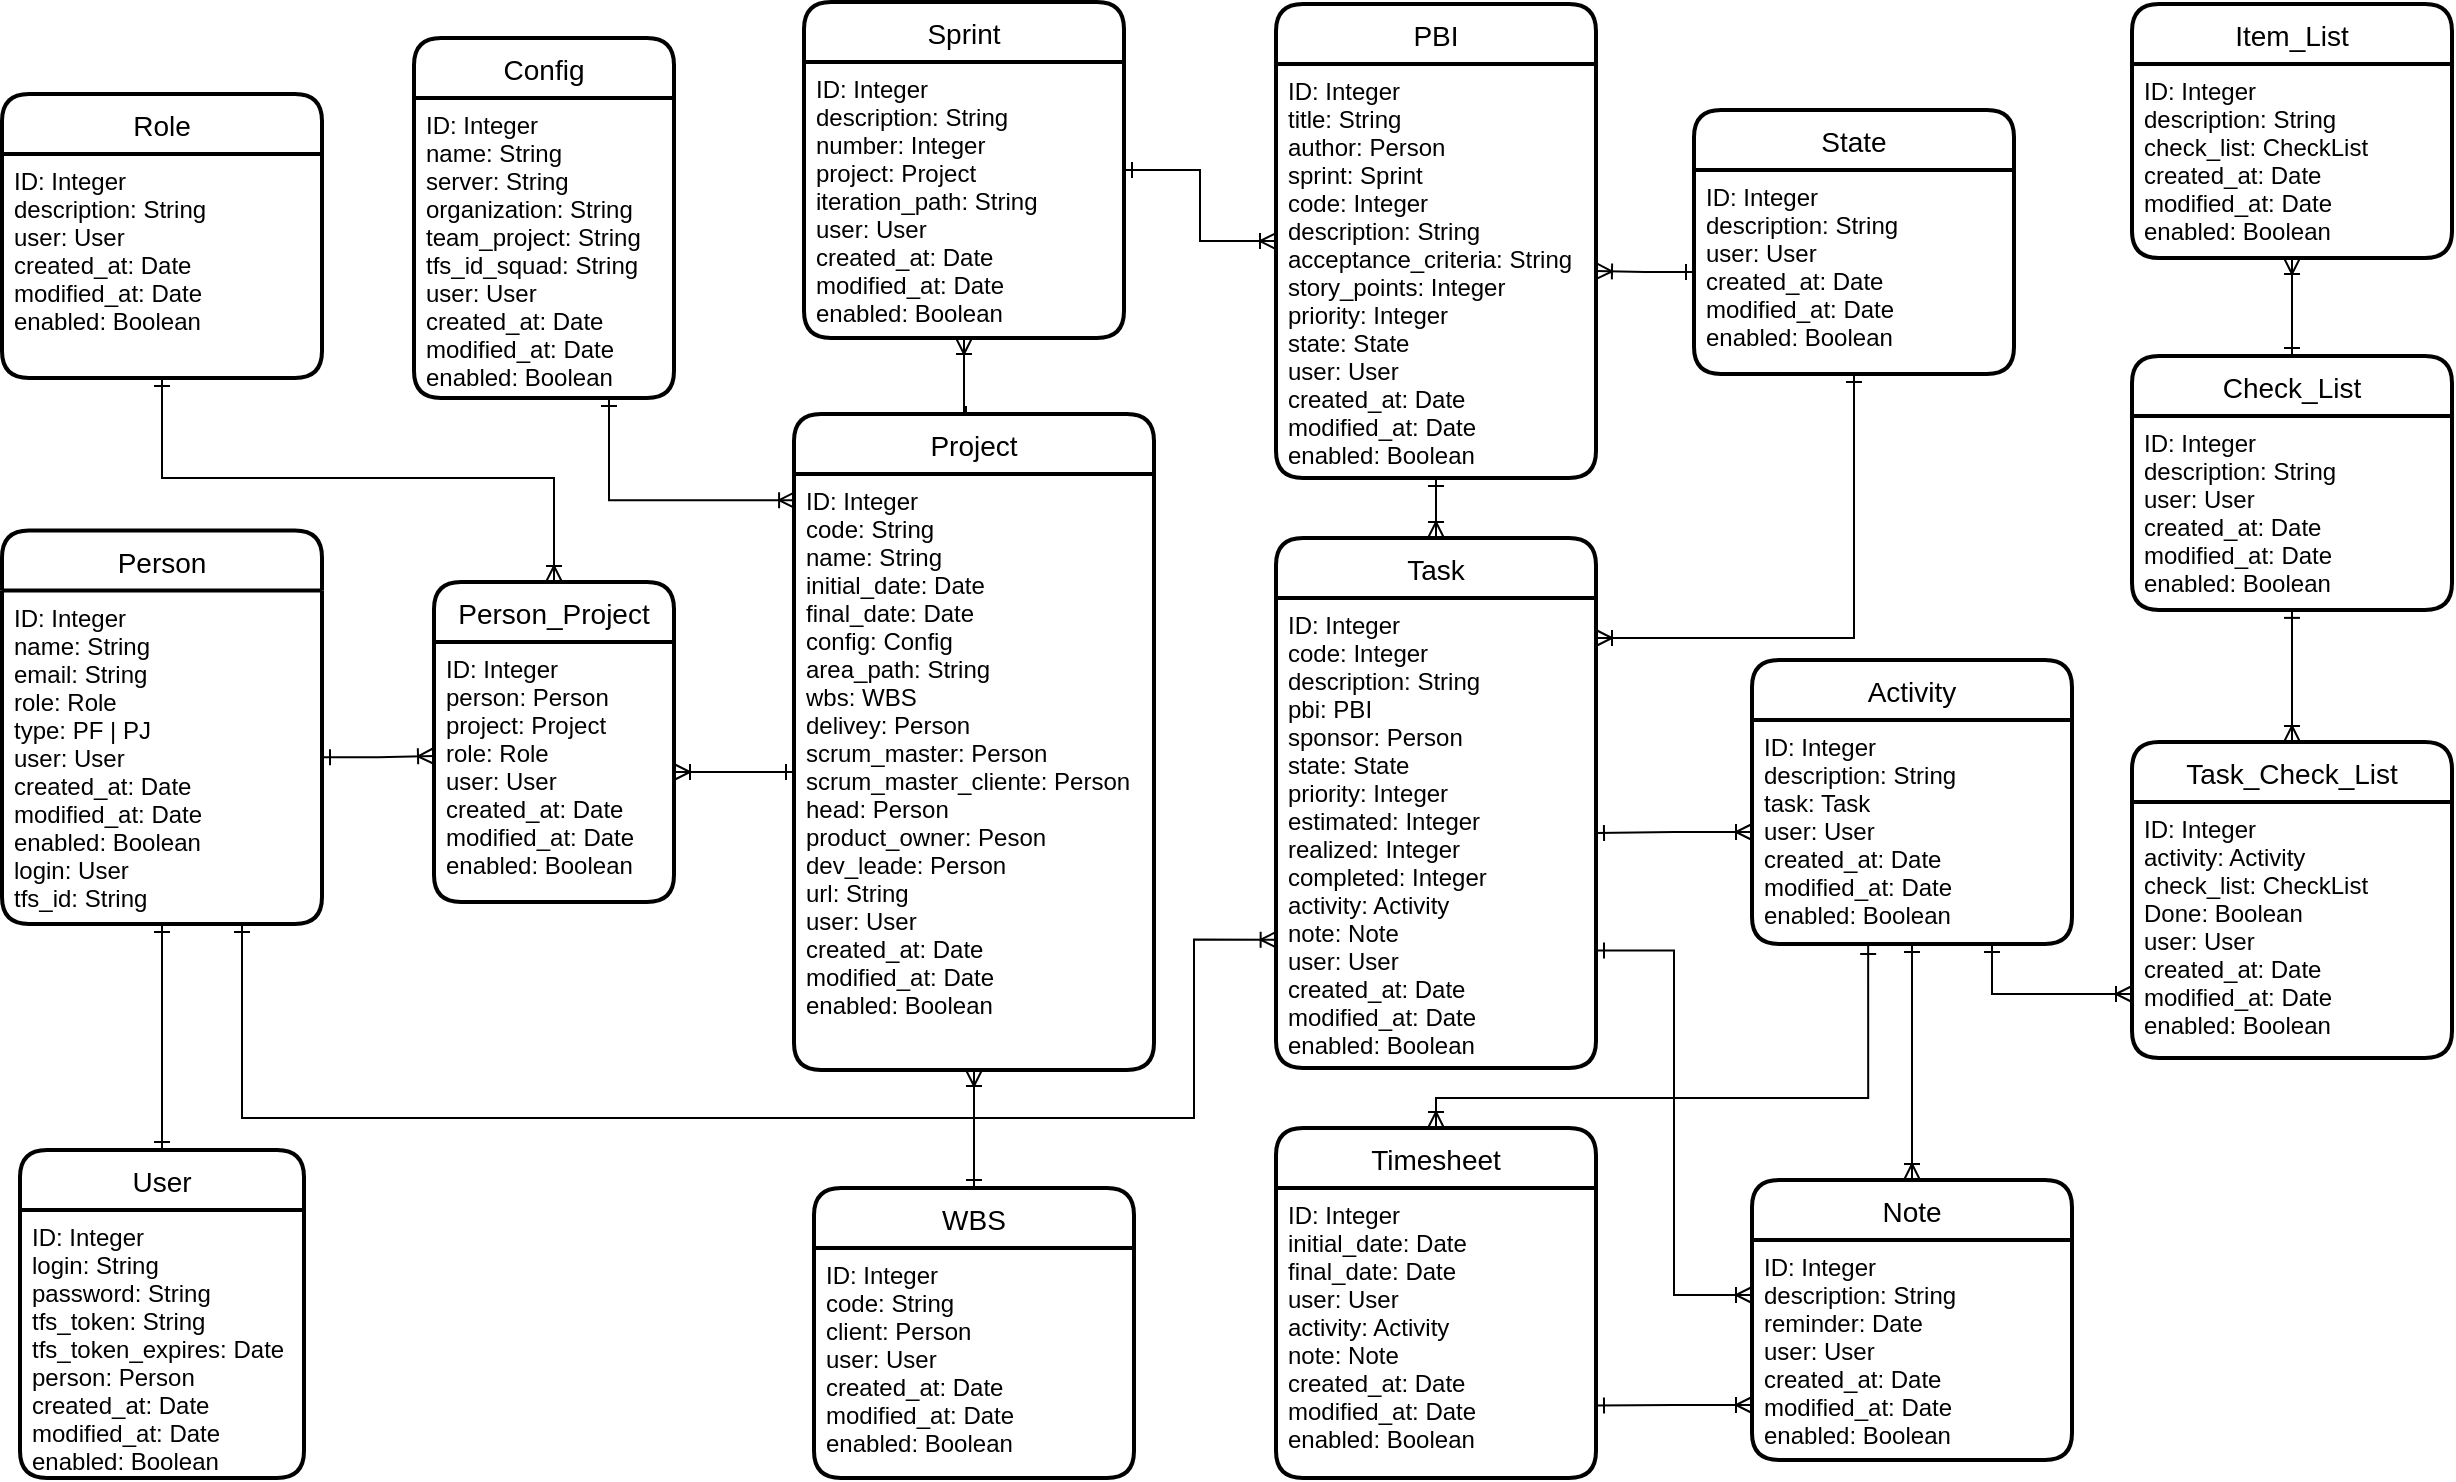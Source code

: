 <mxfile version="22.0.2" type="device">
  <diagram id="dXupZ79hsTiyQ5-BNEvF" name="Page-1">
    <mxGraphModel dx="1434" dy="820" grid="1" gridSize="10" guides="1" tooltips="1" connect="1" arrows="1" fold="1" page="1" pageScale="1" pageWidth="1169" pageHeight="827" math="0" shadow="0">
      <root>
        <mxCell id="0" />
        <mxCell id="1" parent="0" />
        <mxCell id="sTJ4fpbMYLxwgmFEZeXA-13" style="edgeStyle=orthogonalEdgeStyle;rounded=0;orthogonalLoop=1;jettySize=auto;html=1;exitX=0.5;exitY=0;exitDx=0;exitDy=0;entryX=0.5;entryY=1;entryDx=0;entryDy=0;endArrow=ERoneToMany;endFill=0;startArrow=ERone;startFill=0;" parent="1" source="BYlqbOLe8rqa4X753XVS-1" target="sTJ4fpbMYLxwgmFEZeXA-12" edge="1">
          <mxGeometry relative="1" as="geometry" />
        </mxCell>
        <mxCell id="BYlqbOLe8rqa4X753XVS-1" value="Project" style="swimlane;childLayout=stackLayout;horizontal=1;startSize=30;horizontalStack=0;rounded=1;fontSize=14;fontStyle=0;strokeWidth=2;resizeParent=0;resizeLast=1;shadow=0;dashed=0;align=center;" parent="1" vertex="1">
          <mxGeometry x="460" y="258" width="180" height="328" as="geometry" />
        </mxCell>
        <mxCell id="BYlqbOLe8rqa4X753XVS-2" value="ID: Integer&#xa;code: String&#xa;name: String&#xa;initial_date: Date&#xa;final_date: Date&#xa;config: Config&#xa;area_path: String&#xa;wbs: WBS&#xa;delivey: Person&#xa;scrum_master: Person&#xa;scrum_master_cliente: Person&#xa;head: Person&#xa;product_owner: Peson&#xa;dev_leade: Person&#xa;url: String&#xa;user: User&#xa;created_at: Date&#xa;modified_at: Date&#xa;enabled: Boolean" style="align=left;strokeColor=none;fillColor=none;spacingLeft=4;fontSize=12;verticalAlign=top;resizable=0;rotatable=0;part=1;" parent="BYlqbOLe8rqa4X753XVS-1" vertex="1">
          <mxGeometry y="30" width="180" height="298" as="geometry" />
        </mxCell>
        <mxCell id="WrPAGcL8VzTFxhTmAevk-1" value="Person" style="swimlane;childLayout=stackLayout;horizontal=1;startSize=30;horizontalStack=0;rounded=1;fontSize=14;fontStyle=0;strokeWidth=2;resizeParent=0;resizeLast=1;shadow=0;dashed=0;align=center;" parent="1" vertex="1">
          <mxGeometry x="64" y="316.25" width="160" height="196.75" as="geometry" />
        </mxCell>
        <mxCell id="WrPAGcL8VzTFxhTmAevk-2" value="ID: Integer&#xa;name: String&#xa;email: String&#xa;role: Role&#xa;type: PF | PJ&#xa;user: User&#xa;created_at: Date&#xa;modified_at: Date&#xa;enabled: Boolean&#xa;login: User&#xa;tfs_id: String" style="align=left;strokeColor=none;fillColor=none;spacingLeft=4;fontSize=12;verticalAlign=top;resizable=0;rotatable=0;part=1;" parent="WrPAGcL8VzTFxhTmAevk-1" vertex="1">
          <mxGeometry y="30" width="160" height="166.75" as="geometry" />
        </mxCell>
        <mxCell id="sTJ4fpbMYLxwgmFEZeXA-2" style="edgeStyle=orthogonalEdgeStyle;rounded=0;orthogonalLoop=1;jettySize=auto;html=1;exitX=1;exitY=0.5;exitDx=0;exitDy=0;endArrow=ERoneToMany;endFill=0;startArrow=ERone;startFill=0;" parent="1" source="WrPAGcL8VzTFxhTmAevk-2" edge="1">
          <mxGeometry relative="1" as="geometry">
            <mxPoint x="280" y="429" as="targetPoint" />
          </mxGeometry>
        </mxCell>
        <mxCell id="azZxZeqmAoJDCEGVXQoR-21" value="" style="edgeStyle=orthogonalEdgeStyle;rounded=0;orthogonalLoop=1;jettySize=auto;html=1;startArrow=ERone;startFill=0;endArrow=ERoneToMany;endFill=0;entryX=0.5;entryY=0;entryDx=0;entryDy=0;" parent="1" source="sTJ4fpbMYLxwgmFEZeXA-4" target="sTJ4fpbMYLxwgmFEZeXA-6" edge="1">
          <mxGeometry relative="1" as="geometry" />
        </mxCell>
        <mxCell id="sTJ4fpbMYLxwgmFEZeXA-4" value="PBI" style="swimlane;childLayout=stackLayout;horizontal=1;startSize=30;horizontalStack=0;rounded=1;fontSize=14;fontStyle=0;strokeWidth=2;resizeParent=0;resizeLast=1;shadow=0;dashed=0;align=center;" parent="1" vertex="1">
          <mxGeometry x="701" y="53.06" width="160" height="236.94" as="geometry" />
        </mxCell>
        <mxCell id="sTJ4fpbMYLxwgmFEZeXA-5" value="ID: Integer&#xa;title: String&#xa;author: Person&#xa;sprint: Sprint&#xa;code: Integer&#xa;description: String&#xa;acceptance_criteria: String&#xa;story_points: Integer&#xa;priority: Integer&#xa;state: State&#xa;user: User&#xa;created_at: Date&#xa;modified_at: Date&#xa;enabled: Boolean" style="align=left;strokeColor=none;fillColor=none;spacingLeft=4;fontSize=12;verticalAlign=top;resizable=0;rotatable=0;part=1;" parent="sTJ4fpbMYLxwgmFEZeXA-4" vertex="1">
          <mxGeometry y="30" width="160" height="206.94" as="geometry" />
        </mxCell>
        <mxCell id="sTJ4fpbMYLxwgmFEZeXA-6" value="Task" style="swimlane;childLayout=stackLayout;horizontal=1;startSize=30;horizontalStack=0;rounded=1;fontSize=14;fontStyle=0;strokeWidth=2;resizeParent=0;resizeLast=1;shadow=0;dashed=0;align=center;" parent="1" vertex="1">
          <mxGeometry x="701" y="320" width="160" height="265" as="geometry" />
        </mxCell>
        <mxCell id="sTJ4fpbMYLxwgmFEZeXA-7" value="ID: Integer&#xa;code: Integer&#xa;description: String&#xa;pbi: PBI&#xa;sponsor: Person&#xa;state: State&#xa;priority: Integer&#xa;estimated: Integer&#xa;realized: Integer&#xa;completed: Integer&#xa;activity: Activity&#xa;note: Note&#xa;user: User&#xa;created_at: Date&#xa;modified_at: Date&#xa;enabled: Boolean" style="align=left;strokeColor=none;fillColor=none;spacingLeft=4;fontSize=12;verticalAlign=top;resizable=0;rotatable=0;part=1;" parent="sTJ4fpbMYLxwgmFEZeXA-6" vertex="1">
          <mxGeometry y="30" width="160" height="235" as="geometry" />
        </mxCell>
        <mxCell id="sTJ4fpbMYLxwgmFEZeXA-9" value="Timesheet" style="swimlane;childLayout=stackLayout;horizontal=1;startSize=30;horizontalStack=0;rounded=1;fontSize=14;fontStyle=0;strokeWidth=2;resizeParent=0;resizeLast=1;shadow=0;dashed=0;align=center;" parent="1" vertex="1">
          <mxGeometry x="701" y="615" width="160" height="175" as="geometry" />
        </mxCell>
        <mxCell id="sTJ4fpbMYLxwgmFEZeXA-10" value="ID: Integer&#xa;initial_date: Date&#xa;final_date: Date&#xa;user: User&#xa;activity: Activity&#xa;note: Note&#xa;created_at: Date&#xa;modified_at: Date&#xa;enabled: Boolean" style="align=left;strokeColor=none;fillColor=none;spacingLeft=4;fontSize=12;verticalAlign=top;resizable=0;rotatable=0;part=1;" parent="sTJ4fpbMYLxwgmFEZeXA-9" vertex="1">
          <mxGeometry y="30" width="160" height="145" as="geometry" />
        </mxCell>
        <mxCell id="sTJ4fpbMYLxwgmFEZeXA-15" style="edgeStyle=orthogonalEdgeStyle;rounded=0;orthogonalLoop=1;jettySize=auto;html=1;entryX=0;entryY=0.5;entryDx=0;entryDy=0;startArrow=ERone;startFill=0;endArrow=ERoneToMany;endFill=0;" parent="1" source="sTJ4fpbMYLxwgmFEZeXA-11" target="sTJ4fpbMYLxwgmFEZeXA-4" edge="1">
          <mxGeometry relative="1" as="geometry" />
        </mxCell>
        <mxCell id="sTJ4fpbMYLxwgmFEZeXA-11" value="Sprint" style="swimlane;childLayout=stackLayout;horizontal=1;startSize=30;horizontalStack=0;rounded=1;fontSize=14;fontStyle=0;strokeWidth=2;resizeParent=0;resizeLast=1;shadow=0;dashed=0;align=center;" parent="1" vertex="1">
          <mxGeometry x="465" y="52" width="160" height="168" as="geometry" />
        </mxCell>
        <mxCell id="sTJ4fpbMYLxwgmFEZeXA-12" value="ID: Integer&#xa;description: String&#xa;number: Integer&#xa;project: Project&#xa;iteration_path: String&#xa;user: User&#xa;created_at: Date&#xa;modified_at: Date&#xa;enabled: Boolean" style="align=left;strokeColor=none;fillColor=none;spacingLeft=4;fontSize=12;verticalAlign=top;resizable=0;rotatable=0;part=1;" parent="sTJ4fpbMYLxwgmFEZeXA-11" vertex="1">
          <mxGeometry y="30" width="160" height="138" as="geometry" />
        </mxCell>
        <mxCell id="sTJ4fpbMYLxwgmFEZeXA-16" value="Role" style="swimlane;childLayout=stackLayout;horizontal=1;startSize=30;horizontalStack=0;rounded=1;fontSize=14;fontStyle=0;strokeWidth=2;resizeParent=0;resizeLast=1;shadow=0;dashed=0;align=center;" parent="1" vertex="1">
          <mxGeometry x="64" y="98.03" width="160" height="141.97" as="geometry" />
        </mxCell>
        <mxCell id="sTJ4fpbMYLxwgmFEZeXA-17" value="ID: Integer&#xa;description: String&#xa;user: User&#xa;created_at: Date&#xa;modified_at: Date&#xa;enabled: Boolean" style="align=left;strokeColor=none;fillColor=none;spacingLeft=4;fontSize=12;verticalAlign=top;resizable=0;rotatable=0;part=1;" parent="sTJ4fpbMYLxwgmFEZeXA-16" vertex="1">
          <mxGeometry y="30" width="160" height="111.97" as="geometry" />
        </mxCell>
        <mxCell id="sTJ4fpbMYLxwgmFEZeXA-19" style="edgeStyle=orthogonalEdgeStyle;rounded=0;orthogonalLoop=1;jettySize=auto;html=1;exitX=0.5;exitY=1;exitDx=0;exitDy=0;startArrow=ERone;startFill=0;endArrow=ERoneToMany;endFill=0;entryX=0.5;entryY=0;entryDx=0;entryDy=0;" parent="1" source="sTJ4fpbMYLxwgmFEZeXA-17" target="FTfhBZW4owyaXDvI-sUd-5" edge="1">
          <mxGeometry relative="1" as="geometry">
            <mxPoint x="330" y="220" as="targetPoint" />
            <Array as="points">
              <mxPoint x="144" y="290" />
              <mxPoint x="340" y="290" />
            </Array>
          </mxGeometry>
        </mxCell>
        <mxCell id="azZxZeqmAoJDCEGVXQoR-1" value="State" style="swimlane;childLayout=stackLayout;horizontal=1;startSize=30;horizontalStack=0;rounded=1;fontSize=14;fontStyle=0;strokeWidth=2;resizeParent=0;resizeLast=1;shadow=0;dashed=0;align=center;" parent="1" vertex="1">
          <mxGeometry x="910" y="106.03" width="160" height="131.97" as="geometry" />
        </mxCell>
        <mxCell id="azZxZeqmAoJDCEGVXQoR-2" value="ID: Integer&#xa;description: String&#xa;user: User&#xa;created_at: Date&#xa;modified_at: Date&#xa;enabled: Boolean" style="align=left;strokeColor=none;fillColor=none;spacingLeft=4;fontSize=12;verticalAlign=top;resizable=0;rotatable=0;part=1;" parent="azZxZeqmAoJDCEGVXQoR-1" vertex="1">
          <mxGeometry y="30" width="160" height="101.97" as="geometry" />
        </mxCell>
        <mxCell id="azZxZeqmAoJDCEGVXQoR-4" value="" style="edgeStyle=orthogonalEdgeStyle;rounded=0;orthogonalLoop=1;jettySize=auto;html=1;endArrow=ERoneToMany;endFill=0;startArrow=ERone;startFill=0;" parent="1" source="azZxZeqmAoJDCEGVXQoR-2" target="sTJ4fpbMYLxwgmFEZeXA-5" edge="1">
          <mxGeometry relative="1" as="geometry" />
        </mxCell>
        <mxCell id="azZxZeqmAoJDCEGVXQoR-5" style="edgeStyle=orthogonalEdgeStyle;rounded=0;orthogonalLoop=1;jettySize=auto;html=1;exitX=0.5;exitY=1;exitDx=0;exitDy=0;startArrow=ERone;startFill=0;endArrow=ERoneToMany;endFill=0;" parent="1" source="azZxZeqmAoJDCEGVXQoR-2" edge="1">
          <mxGeometry relative="1" as="geometry">
            <mxPoint x="861" y="370" as="targetPoint" />
            <Array as="points">
              <mxPoint x="990" y="370" />
            </Array>
          </mxGeometry>
        </mxCell>
        <mxCell id="azZxZeqmAoJDCEGVXQoR-6" value="Activity" style="swimlane;childLayout=stackLayout;horizontal=1;startSize=30;horizontalStack=0;rounded=1;fontSize=14;fontStyle=0;strokeWidth=2;resizeParent=0;resizeLast=1;shadow=0;dashed=0;align=center;" parent="1" vertex="1">
          <mxGeometry x="939" y="381" width="160" height="142" as="geometry" />
        </mxCell>
        <mxCell id="azZxZeqmAoJDCEGVXQoR-7" value="ID: Integer&#xa;description: String&#xa;task: Task&#xa;user: User&#xa;created_at: Date&#xa;modified_at: Date&#xa;enabled: Boolean" style="align=left;strokeColor=none;fillColor=none;spacingLeft=4;fontSize=12;verticalAlign=top;resizable=0;rotatable=0;part=1;" parent="azZxZeqmAoJDCEGVXQoR-6" vertex="1">
          <mxGeometry y="30" width="160" height="112" as="geometry" />
        </mxCell>
        <mxCell id="azZxZeqmAoJDCEGVXQoR-8" value="" style="edgeStyle=orthogonalEdgeStyle;rounded=0;orthogonalLoop=1;jettySize=auto;html=1;startArrow=ERoneToMany;startFill=0;endArrow=ERone;endFill=0;" parent="1" source="azZxZeqmAoJDCEGVXQoR-7" target="sTJ4fpbMYLxwgmFEZeXA-7" edge="1">
          <mxGeometry relative="1" as="geometry" />
        </mxCell>
        <mxCell id="azZxZeqmAoJDCEGVXQoR-32" value="" style="edgeStyle=orthogonalEdgeStyle;rounded=0;orthogonalLoop=1;jettySize=auto;html=1;startArrow=ERoneToMany;startFill=0;endArrow=ERone;endFill=0;" parent="1" source="azZxZeqmAoJDCEGVXQoR-11" target="azZxZeqmAoJDCEGVXQoR-7" edge="1">
          <mxGeometry relative="1" as="geometry" />
        </mxCell>
        <mxCell id="azZxZeqmAoJDCEGVXQoR-11" value="Note" style="swimlane;childLayout=stackLayout;horizontal=1;startSize=30;horizontalStack=0;rounded=1;fontSize=14;fontStyle=0;strokeWidth=2;resizeParent=0;resizeLast=1;shadow=0;dashed=0;align=center;" parent="1" vertex="1">
          <mxGeometry x="939" y="641" width="160" height="140" as="geometry" />
        </mxCell>
        <mxCell id="azZxZeqmAoJDCEGVXQoR-12" value="ID: Integer&#xa;description: String&#xa;reminder: Date&#xa;user: User&#xa;created_at: Date&#xa;modified_at: Date&#xa;enabled: Boolean" style="align=left;strokeColor=none;fillColor=none;spacingLeft=4;fontSize=12;verticalAlign=top;resizable=0;rotatable=0;part=1;" parent="azZxZeqmAoJDCEGVXQoR-11" vertex="1">
          <mxGeometry y="30" width="160" height="110" as="geometry" />
        </mxCell>
        <mxCell id="azZxZeqmAoJDCEGVXQoR-24" value="" style="edgeStyle=orthogonalEdgeStyle;rounded=0;orthogonalLoop=1;jettySize=auto;html=1;startArrow=ERone;startFill=0;endArrow=ERoneToMany;endFill=0;" parent="1" source="azZxZeqmAoJDCEGVXQoR-13" target="BYlqbOLe8rqa4X753XVS-2" edge="1">
          <mxGeometry relative="1" as="geometry" />
        </mxCell>
        <mxCell id="azZxZeqmAoJDCEGVXQoR-13" value="WBS" style="swimlane;childLayout=stackLayout;horizontal=1;startSize=30;horizontalStack=0;rounded=1;fontSize=14;fontStyle=0;strokeWidth=2;resizeParent=0;resizeLast=1;shadow=0;dashed=0;align=center;" parent="1" vertex="1">
          <mxGeometry x="470" y="645" width="160" height="145" as="geometry" />
        </mxCell>
        <mxCell id="azZxZeqmAoJDCEGVXQoR-14" value="ID: Integer&#xa;code: String&#xa;client: Person&#xa;user: User&#xa;created_at: Date&#xa;modified_at: Date&#xa;enabled: Boolean" style="align=left;strokeColor=none;fillColor=none;spacingLeft=4;fontSize=12;verticalAlign=top;resizable=0;rotatable=0;part=1;" parent="azZxZeqmAoJDCEGVXQoR-13" vertex="1">
          <mxGeometry y="30" width="160" height="115" as="geometry" />
        </mxCell>
        <mxCell id="azZxZeqmAoJDCEGVXQoR-17" style="edgeStyle=orthogonalEdgeStyle;rounded=0;orthogonalLoop=1;jettySize=auto;html=1;exitX=0;exitY=0.75;exitDx=0;exitDy=0;startArrow=ERoneToMany;startFill=0;endArrow=ERone;endFill=0;entryX=1;entryY=0.75;entryDx=0;entryDy=0;" parent="1" source="azZxZeqmAoJDCEGVXQoR-12" target="sTJ4fpbMYLxwgmFEZeXA-10" edge="1">
          <mxGeometry relative="1" as="geometry">
            <mxPoint x="901" y="765" as="targetPoint" />
          </mxGeometry>
        </mxCell>
        <mxCell id="azZxZeqmAoJDCEGVXQoR-20" style="edgeStyle=orthogonalEdgeStyle;rounded=0;orthogonalLoop=1;jettySize=auto;html=1;exitX=0;exitY=0.25;exitDx=0;exitDy=0;entryX=1;entryY=0.75;entryDx=0;entryDy=0;startArrow=ERoneToMany;startFill=0;endArrow=ERone;endFill=0;" parent="1" source="azZxZeqmAoJDCEGVXQoR-12" target="sTJ4fpbMYLxwgmFEZeXA-7" edge="1">
          <mxGeometry relative="1" as="geometry" />
        </mxCell>
        <mxCell id="azZxZeqmAoJDCEGVXQoR-22" value="User" style="swimlane;childLayout=stackLayout;horizontal=1;startSize=30;horizontalStack=0;rounded=1;fontSize=14;fontStyle=0;strokeWidth=2;resizeParent=0;resizeLast=1;shadow=0;dashed=0;align=center;" parent="1" vertex="1">
          <mxGeometry x="73" y="626" width="142" height="164" as="geometry" />
        </mxCell>
        <mxCell id="azZxZeqmAoJDCEGVXQoR-23" value="ID: Integer&#xa;login: String&#xa;password: String&#xa;tfs_token: String&#xa;tfs_token_expires: Date&#xa;person: Person&#xa;created_at: Date&#xa;modified_at: Date&#xa;enabled: Boolean" style="align=left;strokeColor=none;fillColor=none;spacingLeft=4;fontSize=12;verticalAlign=top;resizable=0;rotatable=0;part=1;" parent="azZxZeqmAoJDCEGVXQoR-22" vertex="1">
          <mxGeometry y="30" width="142" height="134" as="geometry" />
        </mxCell>
        <mxCell id="azZxZeqmAoJDCEGVXQoR-28" style="edgeStyle=orthogonalEdgeStyle;rounded=0;orthogonalLoop=1;jettySize=auto;html=1;exitX=0.5;exitY=1;exitDx=0;exitDy=0;entryX=0.5;entryY=0;entryDx=0;entryDy=0;startArrow=ERone;startFill=0;endArrow=ERone;endFill=0;" parent="1" source="WrPAGcL8VzTFxhTmAevk-2" target="azZxZeqmAoJDCEGVXQoR-22" edge="1">
          <mxGeometry relative="1" as="geometry" />
        </mxCell>
        <mxCell id="azZxZeqmAoJDCEGVXQoR-29" style="edgeStyle=orthogonalEdgeStyle;rounded=0;orthogonalLoop=1;jettySize=auto;html=1;exitX=0.75;exitY=1;exitDx=0;exitDy=0;entryX=0.002;entryY=0.727;entryDx=0;entryDy=0;startArrow=ERone;startFill=0;endArrow=ERoneToMany;endFill=0;entryPerimeter=0;" parent="1" source="WrPAGcL8VzTFxhTmAevk-2" target="sTJ4fpbMYLxwgmFEZeXA-7" edge="1">
          <mxGeometry relative="1" as="geometry">
            <Array as="points">
              <mxPoint x="184" y="610" />
              <mxPoint x="660" y="610" />
              <mxPoint x="660" y="521" />
            </Array>
          </mxGeometry>
        </mxCell>
        <mxCell id="azZxZeqmAoJDCEGVXQoR-31" style="edgeStyle=orthogonalEdgeStyle;rounded=0;orthogonalLoop=1;jettySize=auto;html=1;exitX=0.363;exitY=1.009;exitDx=0;exitDy=0;entryX=0.5;entryY=0;entryDx=0;entryDy=0;startArrow=ERone;startFill=0;endArrow=ERoneToMany;endFill=0;exitPerimeter=0;" parent="1" source="azZxZeqmAoJDCEGVXQoR-7" target="sTJ4fpbMYLxwgmFEZeXA-9" edge="1">
          <mxGeometry relative="1" as="geometry">
            <Array as="points">
              <mxPoint x="997" y="600" />
              <mxPoint x="781" y="600" />
            </Array>
          </mxGeometry>
        </mxCell>
        <mxCell id="9D0G1Y5BpN1q-bQg1dUj-3" value="Check_List" style="swimlane;childLayout=stackLayout;horizontal=1;startSize=30;horizontalStack=0;rounded=1;fontSize=14;fontStyle=0;strokeWidth=2;resizeParent=0;resizeLast=1;shadow=0;dashed=0;align=center;" parent="1" vertex="1">
          <mxGeometry x="1129" y="229" width="160" height="126.94" as="geometry" />
        </mxCell>
        <mxCell id="9D0G1Y5BpN1q-bQg1dUj-4" value="ID: Integer&#xa;description: String&#xa;user: User&#xa;created_at: Date&#xa;modified_at: Date&#xa;enabled: Boolean" style="align=left;strokeColor=none;fillColor=none;spacingLeft=4;fontSize=12;verticalAlign=top;resizable=0;rotatable=0;part=1;" parent="9D0G1Y5BpN1q-bQg1dUj-3" vertex="1">
          <mxGeometry y="30" width="160" height="96.94" as="geometry" />
        </mxCell>
        <mxCell id="9D0G1Y5BpN1q-bQg1dUj-5" value="Item_List" style="swimlane;childLayout=stackLayout;horizontal=1;startSize=30;horizontalStack=0;rounded=1;fontSize=14;fontStyle=0;strokeWidth=2;resizeParent=0;resizeLast=1;shadow=0;dashed=0;align=center;" parent="1" vertex="1">
          <mxGeometry x="1129" y="53.06" width="160" height="126.94" as="geometry" />
        </mxCell>
        <mxCell id="9D0G1Y5BpN1q-bQg1dUj-6" value="ID: Integer&#xa;description: String&#xa;check_list: CheckList&#xa;created_at: Date&#xa;modified_at: Date&#xa;enabled: Boolean" style="align=left;strokeColor=none;fillColor=none;spacingLeft=4;fontSize=12;verticalAlign=top;resizable=0;rotatable=0;part=1;" parent="9D0G1Y5BpN1q-bQg1dUj-5" vertex="1">
          <mxGeometry y="30" width="160" height="96.94" as="geometry" />
        </mxCell>
        <mxCell id="a_N0m2_tbqgdeIEIaO5_-9" style="edgeStyle=orthogonalEdgeStyle;rounded=0;sketch=0;orthogonalLoop=1;jettySize=auto;html=1;exitX=0.5;exitY=0;exitDx=0;exitDy=0;entryX=0.5;entryY=1;entryDx=0;entryDy=0;shadow=0;startArrow=ERoneToMany;startFill=0;endArrow=ERone;endFill=0;" parent="1" source="9D0G1Y5BpN1q-bQg1dUj-9" target="9D0G1Y5BpN1q-bQg1dUj-4" edge="1">
          <mxGeometry relative="1" as="geometry" />
        </mxCell>
        <mxCell id="9D0G1Y5BpN1q-bQg1dUj-9" value="Task_Check_List" style="swimlane;childLayout=stackLayout;horizontal=1;startSize=30;horizontalStack=0;rounded=1;fontSize=14;fontStyle=0;strokeWidth=2;resizeParent=0;resizeLast=1;shadow=0;dashed=0;align=center;" parent="1" vertex="1">
          <mxGeometry x="1129" y="422" width="160" height="158" as="geometry" />
        </mxCell>
        <mxCell id="9D0G1Y5BpN1q-bQg1dUj-10" value="ID: Integer&#xa;activity: Activity&#xa;check_list: CheckList&#xa;Done: Boolean&#xa;user: User&#xa;created_at: Date&#xa;modified_at: Date&#xa;enabled: Boolean" style="align=left;strokeColor=none;fillColor=none;spacingLeft=4;fontSize=12;verticalAlign=top;resizable=0;rotatable=0;part=1;" parent="9D0G1Y5BpN1q-bQg1dUj-9" vertex="1">
          <mxGeometry y="30" width="160" height="128" as="geometry" />
        </mxCell>
        <mxCell id="a_N0m2_tbqgdeIEIaO5_-6" style="edgeStyle=orthogonalEdgeStyle;rounded=0;sketch=0;orthogonalLoop=1;jettySize=auto;html=1;exitX=0.5;exitY=1;exitDx=0;exitDy=0;entryX=0.5;entryY=0;entryDx=0;entryDy=0;shadow=0;startArrow=ERoneToMany;startFill=0;endArrow=ERone;endFill=0;" parent="1" source="9D0G1Y5BpN1q-bQg1dUj-6" target="9D0G1Y5BpN1q-bQg1dUj-3" edge="1">
          <mxGeometry relative="1" as="geometry" />
        </mxCell>
        <mxCell id="a_N0m2_tbqgdeIEIaO5_-7" style="edgeStyle=orthogonalEdgeStyle;rounded=0;sketch=0;orthogonalLoop=1;jettySize=auto;html=1;exitX=0;exitY=0.75;exitDx=0;exitDy=0;entryX=0.75;entryY=1;entryDx=0;entryDy=0;shadow=0;startArrow=ERoneToMany;startFill=0;endArrow=ERone;endFill=0;" parent="1" source="9D0G1Y5BpN1q-bQg1dUj-10" target="azZxZeqmAoJDCEGVXQoR-7" edge="1">
          <mxGeometry relative="1" as="geometry" />
        </mxCell>
        <mxCell id="FTfhBZW4owyaXDvI-sUd-5" value="Person_Project" style="swimlane;childLayout=stackLayout;horizontal=1;startSize=30;horizontalStack=0;rounded=1;fontSize=14;fontStyle=0;strokeWidth=2;resizeParent=0;resizeLast=1;shadow=0;dashed=0;align=center;" parent="1" vertex="1">
          <mxGeometry x="280" y="342" width="120" height="160" as="geometry" />
        </mxCell>
        <mxCell id="FTfhBZW4owyaXDvI-sUd-6" value="ID: Integer&#xa;person: Person&#xa;project: Project&#xa;role: Role&#xa;user: User&#xa;created_at: Date&#xa;modified_at: Date&#xa;enabled: Boolean" style="align=left;strokeColor=none;fillColor=none;spacingLeft=4;fontSize=12;verticalAlign=top;resizable=0;rotatable=0;part=1;" parent="FTfhBZW4owyaXDvI-sUd-5" vertex="1">
          <mxGeometry y="30" width="120" height="130" as="geometry" />
        </mxCell>
        <mxCell id="FTfhBZW4owyaXDvI-sUd-9" style="edgeStyle=orthogonalEdgeStyle;rounded=0;orthogonalLoop=1;jettySize=auto;html=1;exitX=0;exitY=0.5;exitDx=0;exitDy=0;entryX=1;entryY=0.5;entryDx=0;entryDy=0;endArrow=ERoneToMany;endFill=0;startArrow=ERone;startFill=0;" parent="1" source="BYlqbOLe8rqa4X753XVS-2" target="FTfhBZW4owyaXDvI-sUd-6" edge="1">
          <mxGeometry relative="1" as="geometry" />
        </mxCell>
        <mxCell id="QW40O67CVSR5ch92ic4n-1" value="Config" style="swimlane;childLayout=stackLayout;horizontal=1;startSize=30;horizontalStack=0;rounded=1;fontSize=14;fontStyle=0;strokeWidth=2;resizeParent=0;resizeLast=1;shadow=0;dashed=0;align=center;" parent="1" vertex="1">
          <mxGeometry x="270" y="70" width="130" height="180" as="geometry" />
        </mxCell>
        <mxCell id="QW40O67CVSR5ch92ic4n-2" value="ID: Integer&#xa;name: String&#xa;server: String&#xa;organization: String&#xa;team_project: String&#xa;tfs_id_squad: String&#xa;user: User&#xa;created_at: Date&#xa;modified_at: Date&#xa;enabled: Boolean" style="align=left;strokeColor=none;fillColor=none;spacingLeft=4;fontSize=12;verticalAlign=top;resizable=0;rotatable=0;part=1;" parent="QW40O67CVSR5ch92ic4n-1" vertex="1">
          <mxGeometry y="30" width="130" height="150" as="geometry" />
        </mxCell>
        <mxCell id="QW40O67CVSR5ch92ic4n-5" style="edgeStyle=orthogonalEdgeStyle;rounded=0;orthogonalLoop=1;jettySize=auto;html=1;exitX=0.75;exitY=1;exitDx=0;exitDy=0;entryX=0.003;entryY=0.044;entryDx=0;entryDy=0;entryPerimeter=0;endArrow=ERoneToMany;endFill=0;startArrow=ERone;startFill=0;" parent="1" source="QW40O67CVSR5ch92ic4n-2" target="BYlqbOLe8rqa4X753XVS-2" edge="1">
          <mxGeometry relative="1" as="geometry" />
        </mxCell>
      </root>
    </mxGraphModel>
  </diagram>
</mxfile>
